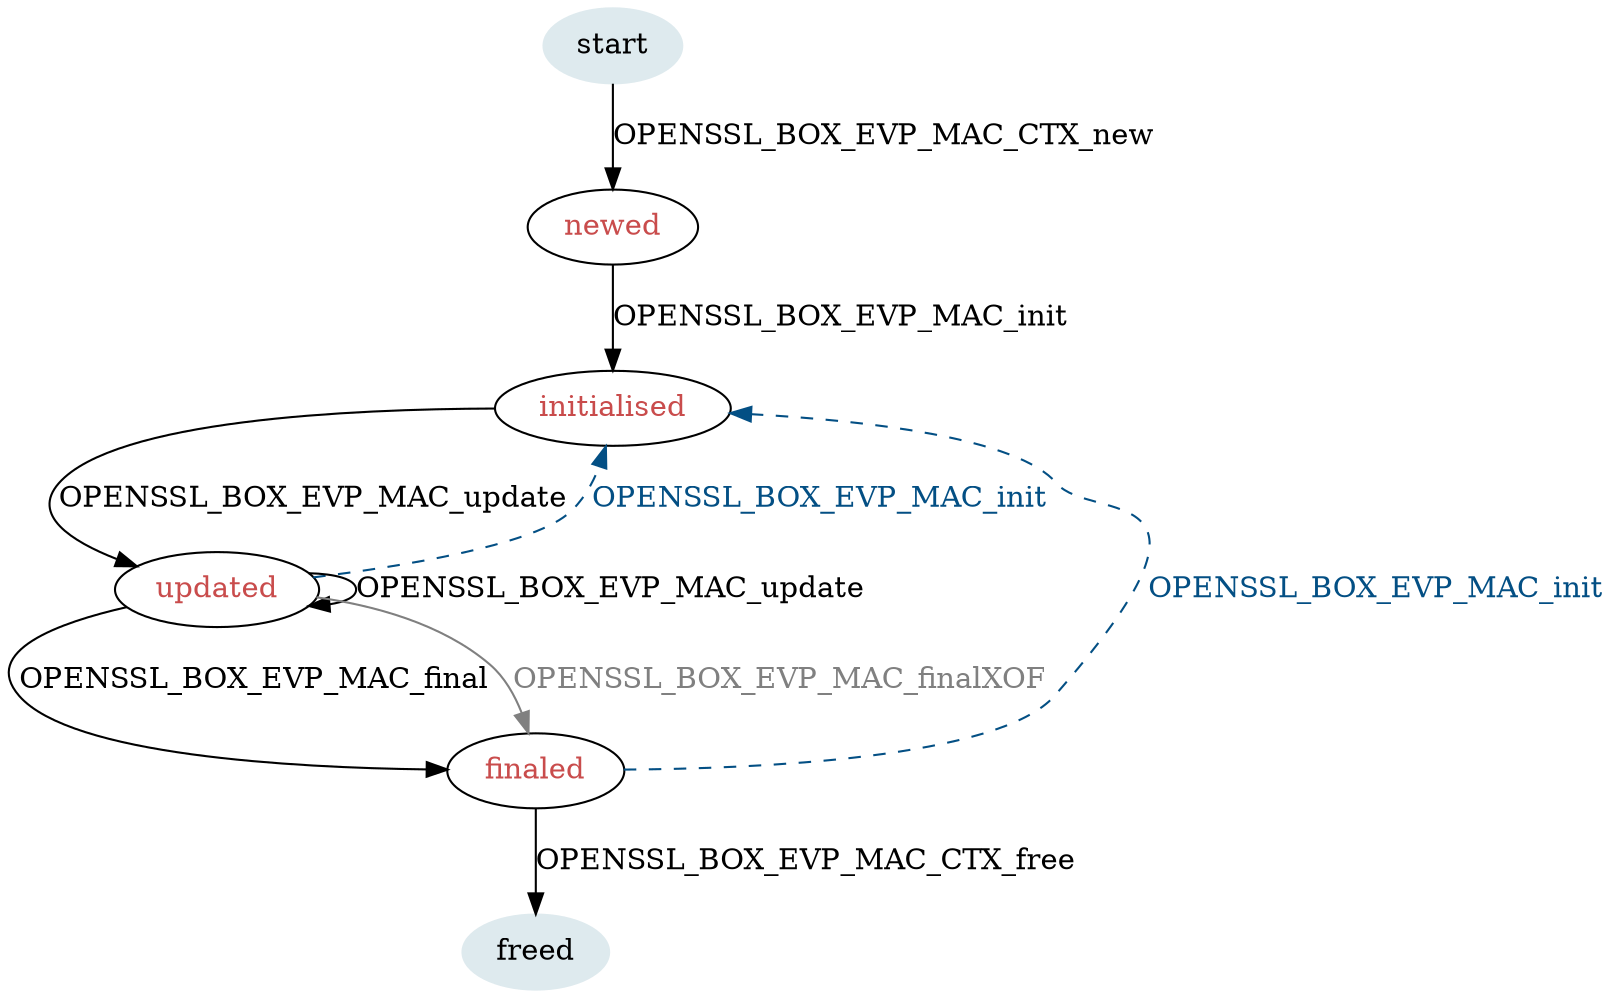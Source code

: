 digraph mac {
    bgcolor="transparent";

    begin [label=start, color="#deeaee", style="filled"];
    newed [fontcolor="#c94c4c", style="solid"];
    initialised [fontcolor="#c94c4c"];
    updated [fontcolor="#c94c4c"];
    finaled [fontcolor="#c94c4c"];
    end [label=freed, color="#deeaee", style="filled"];

    begin -> newed [label="OPENSSL_BOX_EVP_MAC_CTX_new"];
    newed -> initialised [label="OPENSSL_BOX_EVP_MAC_init"];
    initialised -> updated [label="OPENSSL_BOX_EVP_MAC_update"];
    updated -> updated [label="OPENSSL_BOX_EVP_MAC_update"];
    updated -> finaled [label="OPENSSL_BOX_EVP_MAC_final"];
    updated -> finaled [label="OPENSSL_BOX_EVP_MAC_finalXOF",
                        fontcolor="#808080", color="#808080"];
    /* Once this works it should go back in:
    finaled -> finaled [label="EVP_MAC_final_XOF",
                        fontcolor="#808080", color="#808080"];
    */
    finaled -> end [label="OPENSSL_BOX_EVP_MAC_CTX_free"];
    updated -> initialised [label="OPENSSL_BOX_EVP_MAC_init", style=dashed,
                            color="#034f84", fontcolor="#034f84"];
    finaled -> initialised [label="OPENSSL_BOX_EVP_MAC_init", style=dashed,
                            color="#034f84", fontcolor="#034f84"];
}

